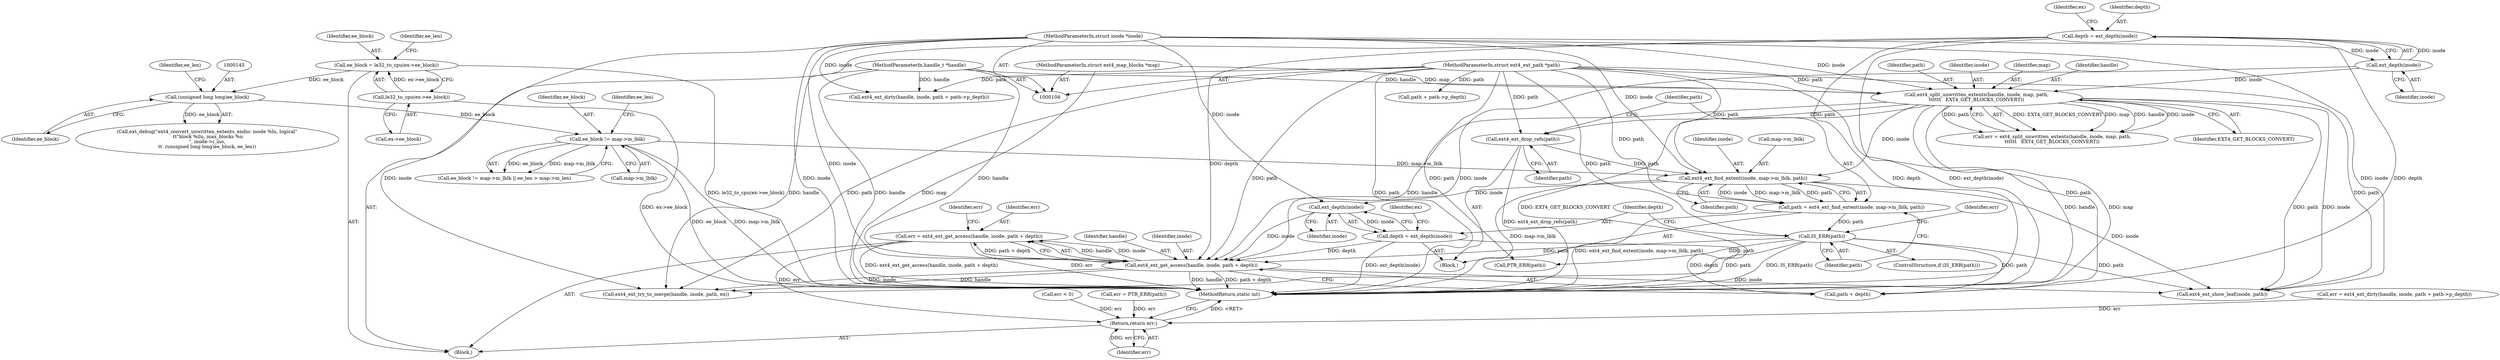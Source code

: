 digraph "0_linux_dee1f973ca341c266229faa5a1a5bb268bed3531@integer" {
"1000204" [label="(Call,err = ext4_ext_get_access(handle, inode, path + depth))"];
"1000206" [label="(Call,ext4_ext_get_access(handle, inode, path + depth))"];
"1000163" [label="(Call,ext4_split_unwritten_extents(handle, inode, map, path,\n\t\t\t\t\t\t   EXT4_GET_BLOCKS_CONVERT))"];
"1000105" [label="(MethodParameterIn,handle_t *handle)"];
"1000120" [label="(Call,ext_depth(inode))"];
"1000106" [label="(MethodParameterIn,struct inode *inode)"];
"1000107" [label="(MethodParameterIn,struct ext4_map_blocks *map)"];
"1000108" [label="(MethodParameterIn,struct ext4_ext_path *path)"];
"1000195" [label="(Call,ext_depth(inode))"];
"1000178" [label="(Call,ext4_ext_find_extent(inode, map->m_lblk, path))"];
"1000150" [label="(Call,ee_block != map->m_lblk)"];
"1000144" [label="(Call,(unsigned long long)ee_block)"];
"1000129" [label="(Call,ee_block = le32_to_cpu(ex->ee_block))"];
"1000131" [label="(Call,le32_to_cpu(ex->ee_block))"];
"1000174" [label="(Call,ext4_ext_drop_refs(path))"];
"1000185" [label="(Call,IS_ERR(path))"];
"1000176" [label="(Call,path = ext4_ext_find_extent(inode, map->m_lblk, path))"];
"1000193" [label="(Call,depth = ext_depth(inode))"];
"1000118" [label="(Call,depth = ext_depth(inode))"];
"1000236" [label="(Return,return err;)"];
"1000131" [label="(Call,le32_to_cpu(ex->ee_block))"];
"1000167" [label="(Identifier,path)"];
"1000123" [label="(Identifier,ex)"];
"1000183" [label="(Identifier,path)"];
"1000179" [label="(Identifier,inode)"];
"1000213" [label="(Identifier,err)"];
"1000168" [label="(Identifier,EXT4_GET_BLOCKS_CONVERT)"];
"1000233" [label="(Call,ext4_ext_show_leaf(inode, path))"];
"1000151" [label="(Identifier,ee_block)"];
"1000237" [label="(Identifier,err)"];
"1000118" [label="(Call,depth = ext_depth(inode))"];
"1000189" [label="(Identifier,err)"];
"1000120" [label="(Call,ext_depth(inode))"];
"1000175" [label="(Identifier,path)"];
"1000150" [label="(Call,ee_block != map->m_lblk)"];
"1000152" [label="(Call,map->m_lblk)"];
"1000106" [label="(MethodParameterIn,struct inode *inode)"];
"1000174" [label="(Call,ext4_ext_drop_refs(path))"];
"1000156" [label="(Identifier,ee_len)"];
"1000194" [label="(Identifier,depth)"];
"1000163" [label="(Call,ext4_split_unwritten_extents(handle, inode, map, path,\n\t\t\t\t\t\t   EXT4_GET_BLOCKS_CONVERT))"];
"1000224" [label="(Call,ext4_ext_dirty(handle, inode, path + path->p_depth))"];
"1000130" [label="(Identifier,ee_block)"];
"1000190" [label="(Call,PTR_ERR(path))"];
"1000136" [label="(Identifier,ee_len)"];
"1000121" [label="(Identifier,inode)"];
"1000132" [label="(Call,ex->ee_block)"];
"1000195" [label="(Call,ext_depth(inode))"];
"1000160" [label="(Block,)"];
"1000176" [label="(Call,path = ext4_ext_find_extent(inode, map->m_lblk, path))"];
"1000165" [label="(Identifier,inode)"];
"1000166" [label="(Identifier,map)"];
"1000217" [label="(Call,ext4_ext_try_to_merge(handle, inode, path, ex))"];
"1000188" [label="(Call,err = PTR_ERR(path))"];
"1000206" [label="(Call,ext4_ext_get_access(handle, inode, path + depth))"];
"1000222" [label="(Call,err = ext4_ext_dirty(handle, inode, path + path->p_depth))"];
"1000196" [label="(Identifier,inode)"];
"1000209" [label="(Call,path + depth)"];
"1000109" [label="(Block,)"];
"1000185" [label="(Call,IS_ERR(path))"];
"1000177" [label="(Identifier,path)"];
"1000105" [label="(MethodParameterIn,handle_t *handle)"];
"1000139" [label="(Call,ext_debug(\"ext4_convert_unwritten_extents_endio: inode %lu, logical\"\n \t\t\"block %llu, max_blocks %u\n\", inode->i_ino,\n\t\t  (unsigned long long)ee_block, ee_len))"];
"1000147" [label="(Identifier,ee_len)"];
"1000238" [label="(MethodReturn,static int)"];
"1000170" [label="(Call,err < 0)"];
"1000144" [label="(Call,(unsigned long long)ee_block)"];
"1000164" [label="(Identifier,handle)"];
"1000186" [label="(Identifier,path)"];
"1000180" [label="(Call,map->m_lblk)"];
"1000149" [label="(Call,ee_block != map->m_lblk || ee_len > map->m_len)"];
"1000198" [label="(Identifier,ex)"];
"1000119" [label="(Identifier,depth)"];
"1000178" [label="(Call,ext4_ext_find_extent(inode, map->m_lblk, path))"];
"1000146" [label="(Identifier,ee_block)"];
"1000205" [label="(Identifier,err)"];
"1000236" [label="(Return,return err;)"];
"1000108" [label="(MethodParameterIn,struct ext4_ext_path *path)"];
"1000161" [label="(Call,err = ext4_split_unwritten_extents(handle, inode, map, path,\n\t\t\t\t\t\t   EXT4_GET_BLOCKS_CONVERT))"];
"1000107" [label="(MethodParameterIn,struct ext4_map_blocks *map)"];
"1000208" [label="(Identifier,inode)"];
"1000207" [label="(Identifier,handle)"];
"1000204" [label="(Call,err = ext4_ext_get_access(handle, inode, path + depth))"];
"1000193" [label="(Call,depth = ext_depth(inode))"];
"1000227" [label="(Call,path + path->p_depth)"];
"1000129" [label="(Call,ee_block = le32_to_cpu(ex->ee_block))"];
"1000184" [label="(ControlStructure,if (IS_ERR(path)))"];
"1000204" -> "1000109"  [label="AST: "];
"1000204" -> "1000206"  [label="CFG: "];
"1000205" -> "1000204"  [label="AST: "];
"1000206" -> "1000204"  [label="AST: "];
"1000213" -> "1000204"  [label="CFG: "];
"1000204" -> "1000238"  [label="DDG: ext4_ext_get_access(handle, inode, path + depth)"];
"1000204" -> "1000238"  [label="DDG: err"];
"1000206" -> "1000204"  [label="DDG: handle"];
"1000206" -> "1000204"  [label="DDG: inode"];
"1000206" -> "1000204"  [label="DDG: path + depth"];
"1000204" -> "1000236"  [label="DDG: err"];
"1000206" -> "1000209"  [label="CFG: "];
"1000207" -> "1000206"  [label="AST: "];
"1000208" -> "1000206"  [label="AST: "];
"1000209" -> "1000206"  [label="AST: "];
"1000206" -> "1000238"  [label="DDG: handle"];
"1000206" -> "1000238"  [label="DDG: path + depth"];
"1000163" -> "1000206"  [label="DDG: handle"];
"1000105" -> "1000206"  [label="DDG: handle"];
"1000120" -> "1000206"  [label="DDG: inode"];
"1000195" -> "1000206"  [label="DDG: inode"];
"1000106" -> "1000206"  [label="DDG: inode"];
"1000185" -> "1000206"  [label="DDG: path"];
"1000108" -> "1000206"  [label="DDG: path"];
"1000193" -> "1000206"  [label="DDG: depth"];
"1000118" -> "1000206"  [label="DDG: depth"];
"1000206" -> "1000217"  [label="DDG: handle"];
"1000206" -> "1000217"  [label="DDG: inode"];
"1000206" -> "1000233"  [label="DDG: inode"];
"1000163" -> "1000161"  [label="AST: "];
"1000163" -> "1000168"  [label="CFG: "];
"1000164" -> "1000163"  [label="AST: "];
"1000165" -> "1000163"  [label="AST: "];
"1000166" -> "1000163"  [label="AST: "];
"1000167" -> "1000163"  [label="AST: "];
"1000168" -> "1000163"  [label="AST: "];
"1000161" -> "1000163"  [label="CFG: "];
"1000163" -> "1000238"  [label="DDG: EXT4_GET_BLOCKS_CONVERT"];
"1000163" -> "1000238"  [label="DDG: handle"];
"1000163" -> "1000238"  [label="DDG: map"];
"1000163" -> "1000161"  [label="DDG: EXT4_GET_BLOCKS_CONVERT"];
"1000163" -> "1000161"  [label="DDG: map"];
"1000163" -> "1000161"  [label="DDG: handle"];
"1000163" -> "1000161"  [label="DDG: inode"];
"1000163" -> "1000161"  [label="DDG: path"];
"1000105" -> "1000163"  [label="DDG: handle"];
"1000120" -> "1000163"  [label="DDG: inode"];
"1000106" -> "1000163"  [label="DDG: inode"];
"1000107" -> "1000163"  [label="DDG: map"];
"1000108" -> "1000163"  [label="DDG: path"];
"1000163" -> "1000174"  [label="DDG: path"];
"1000163" -> "1000178"  [label="DDG: inode"];
"1000163" -> "1000233"  [label="DDG: inode"];
"1000163" -> "1000233"  [label="DDG: path"];
"1000105" -> "1000104"  [label="AST: "];
"1000105" -> "1000238"  [label="DDG: handle"];
"1000105" -> "1000217"  [label="DDG: handle"];
"1000105" -> "1000224"  [label="DDG: handle"];
"1000120" -> "1000118"  [label="AST: "];
"1000120" -> "1000121"  [label="CFG: "];
"1000121" -> "1000120"  [label="AST: "];
"1000118" -> "1000120"  [label="CFG: "];
"1000120" -> "1000118"  [label="DDG: inode"];
"1000106" -> "1000120"  [label="DDG: inode"];
"1000106" -> "1000104"  [label="AST: "];
"1000106" -> "1000238"  [label="DDG: inode"];
"1000106" -> "1000178"  [label="DDG: inode"];
"1000106" -> "1000195"  [label="DDG: inode"];
"1000106" -> "1000217"  [label="DDG: inode"];
"1000106" -> "1000224"  [label="DDG: inode"];
"1000106" -> "1000233"  [label="DDG: inode"];
"1000107" -> "1000104"  [label="AST: "];
"1000107" -> "1000238"  [label="DDG: map"];
"1000108" -> "1000104"  [label="AST: "];
"1000108" -> "1000238"  [label="DDG: path"];
"1000108" -> "1000174"  [label="DDG: path"];
"1000108" -> "1000176"  [label="DDG: path"];
"1000108" -> "1000178"  [label="DDG: path"];
"1000108" -> "1000185"  [label="DDG: path"];
"1000108" -> "1000190"  [label="DDG: path"];
"1000108" -> "1000209"  [label="DDG: path"];
"1000108" -> "1000217"  [label="DDG: path"];
"1000108" -> "1000224"  [label="DDG: path"];
"1000108" -> "1000227"  [label="DDG: path"];
"1000108" -> "1000233"  [label="DDG: path"];
"1000195" -> "1000193"  [label="AST: "];
"1000195" -> "1000196"  [label="CFG: "];
"1000196" -> "1000195"  [label="AST: "];
"1000193" -> "1000195"  [label="CFG: "];
"1000195" -> "1000193"  [label="DDG: inode"];
"1000178" -> "1000195"  [label="DDG: inode"];
"1000178" -> "1000176"  [label="AST: "];
"1000178" -> "1000183"  [label="CFG: "];
"1000179" -> "1000178"  [label="AST: "];
"1000180" -> "1000178"  [label="AST: "];
"1000183" -> "1000178"  [label="AST: "];
"1000176" -> "1000178"  [label="CFG: "];
"1000178" -> "1000238"  [label="DDG: map->m_lblk"];
"1000178" -> "1000176"  [label="DDG: inode"];
"1000178" -> "1000176"  [label="DDG: map->m_lblk"];
"1000178" -> "1000176"  [label="DDG: path"];
"1000150" -> "1000178"  [label="DDG: map->m_lblk"];
"1000174" -> "1000178"  [label="DDG: path"];
"1000178" -> "1000233"  [label="DDG: inode"];
"1000150" -> "1000149"  [label="AST: "];
"1000150" -> "1000152"  [label="CFG: "];
"1000151" -> "1000150"  [label="AST: "];
"1000152" -> "1000150"  [label="AST: "];
"1000156" -> "1000150"  [label="CFG: "];
"1000149" -> "1000150"  [label="CFG: "];
"1000150" -> "1000238"  [label="DDG: ee_block"];
"1000150" -> "1000238"  [label="DDG: map->m_lblk"];
"1000150" -> "1000149"  [label="DDG: ee_block"];
"1000150" -> "1000149"  [label="DDG: map->m_lblk"];
"1000144" -> "1000150"  [label="DDG: ee_block"];
"1000144" -> "1000139"  [label="AST: "];
"1000144" -> "1000146"  [label="CFG: "];
"1000145" -> "1000144"  [label="AST: "];
"1000146" -> "1000144"  [label="AST: "];
"1000147" -> "1000144"  [label="CFG: "];
"1000144" -> "1000139"  [label="DDG: ee_block"];
"1000129" -> "1000144"  [label="DDG: ee_block"];
"1000129" -> "1000109"  [label="AST: "];
"1000129" -> "1000131"  [label="CFG: "];
"1000130" -> "1000129"  [label="AST: "];
"1000131" -> "1000129"  [label="AST: "];
"1000136" -> "1000129"  [label="CFG: "];
"1000129" -> "1000238"  [label="DDG: le32_to_cpu(ex->ee_block)"];
"1000131" -> "1000129"  [label="DDG: ex->ee_block"];
"1000131" -> "1000132"  [label="CFG: "];
"1000132" -> "1000131"  [label="AST: "];
"1000131" -> "1000238"  [label="DDG: ex->ee_block"];
"1000174" -> "1000160"  [label="AST: "];
"1000174" -> "1000175"  [label="CFG: "];
"1000175" -> "1000174"  [label="AST: "];
"1000177" -> "1000174"  [label="CFG: "];
"1000174" -> "1000238"  [label="DDG: ext4_ext_drop_refs(path)"];
"1000185" -> "1000184"  [label="AST: "];
"1000185" -> "1000186"  [label="CFG: "];
"1000186" -> "1000185"  [label="AST: "];
"1000189" -> "1000185"  [label="CFG: "];
"1000194" -> "1000185"  [label="CFG: "];
"1000185" -> "1000238"  [label="DDG: IS_ERR(path)"];
"1000176" -> "1000185"  [label="DDG: path"];
"1000185" -> "1000190"  [label="DDG: path"];
"1000185" -> "1000209"  [label="DDG: path"];
"1000185" -> "1000217"  [label="DDG: path"];
"1000185" -> "1000233"  [label="DDG: path"];
"1000176" -> "1000160"  [label="AST: "];
"1000177" -> "1000176"  [label="AST: "];
"1000186" -> "1000176"  [label="CFG: "];
"1000176" -> "1000238"  [label="DDG: ext4_ext_find_extent(inode, map->m_lblk, path)"];
"1000193" -> "1000160"  [label="AST: "];
"1000194" -> "1000193"  [label="AST: "];
"1000198" -> "1000193"  [label="CFG: "];
"1000193" -> "1000238"  [label="DDG: ext_depth(inode)"];
"1000193" -> "1000209"  [label="DDG: depth"];
"1000118" -> "1000109"  [label="AST: "];
"1000119" -> "1000118"  [label="AST: "];
"1000123" -> "1000118"  [label="CFG: "];
"1000118" -> "1000238"  [label="DDG: ext_depth(inode)"];
"1000118" -> "1000238"  [label="DDG: depth"];
"1000118" -> "1000209"  [label="DDG: depth"];
"1000236" -> "1000109"  [label="AST: "];
"1000236" -> "1000237"  [label="CFG: "];
"1000237" -> "1000236"  [label="AST: "];
"1000238" -> "1000236"  [label="CFG: "];
"1000236" -> "1000238"  [label="DDG: <RET>"];
"1000237" -> "1000236"  [label="DDG: err"];
"1000222" -> "1000236"  [label="DDG: err"];
"1000188" -> "1000236"  [label="DDG: err"];
"1000170" -> "1000236"  [label="DDG: err"];
}
